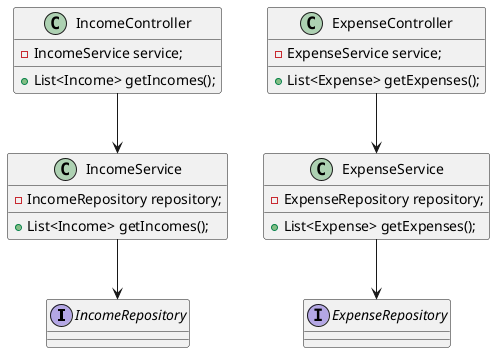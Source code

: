 @startuml
interface IncomeRepository{
}

interface ExpenseRepository{
}

class IncomeController {
    - IncomeService service;
    + List<Income> getIncomes();
}

class ExpenseController {
    - ExpenseService service;
    + List<Expense> getExpenses();
}

class IncomeService {
    - IncomeRepository repository;
    + List<Income> getIncomes();
}

class ExpenseService {
    - ExpenseRepository repository;
    + List<Expense> getExpenses();
}

IncomeController --> IncomeService
ExpenseController --> ExpenseService
IncomeService --> IncomeRepository
ExpenseService --> ExpenseRepository
@enduml



